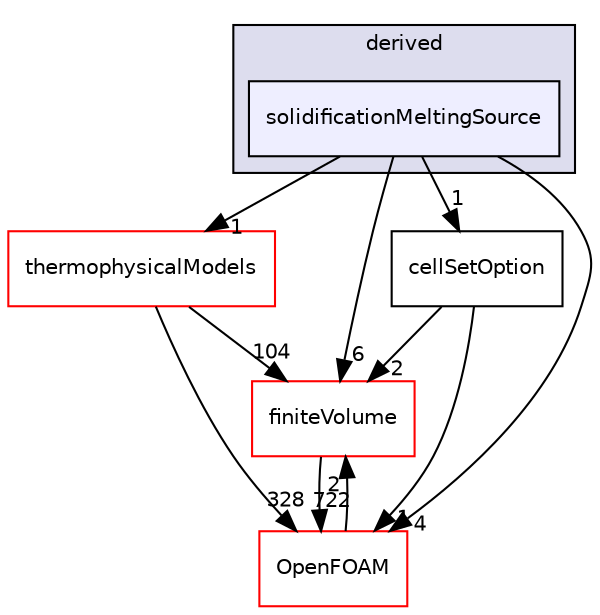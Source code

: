 digraph "src/fvOptions/sources/derived/solidificationMeltingSource" {
  bgcolor=transparent;
  compound=true
  node [ fontsize="10", fontname="Helvetica"];
  edge [ labelfontsize="10", labelfontname="Helvetica"];
  subgraph clusterdir_04ada5f3e1c5f73b4b84eeccdf3d9cec {
    graph [ bgcolor="#ddddee", pencolor="black", label="derived" fontname="Helvetica", fontsize="10", URL="dir_04ada5f3e1c5f73b4b84eeccdf3d9cec.html"]
  dir_302b93324372230db987b55787390993 [shape=box, label="solidificationMeltingSource", style="filled", fillcolor="#eeeeff", pencolor="black", URL="dir_302b93324372230db987b55787390993.html"];
  }
  dir_9bd15774b555cf7259a6fa18f99fe99b [shape=box label="finiteVolume" color="red" URL="dir_9bd15774b555cf7259a6fa18f99fe99b.html"];
  dir_2778d089ec5c4f66810b11f753867003 [shape=box label="thermophysicalModels" color="red" URL="dir_2778d089ec5c4f66810b11f753867003.html"];
  dir_c5473ff19b20e6ec4dfe5c310b3778a8 [shape=box label="OpenFOAM" color="red" URL="dir_c5473ff19b20e6ec4dfe5c310b3778a8.html"];
  dir_3985ce20ae33982f8c583731dc480b49 [shape=box label="cellSetOption" URL="dir_3985ce20ae33982f8c583731dc480b49.html"];
  dir_9bd15774b555cf7259a6fa18f99fe99b->dir_c5473ff19b20e6ec4dfe5c310b3778a8 [headlabel="722", labeldistance=1.5 headhref="dir_000881_001873.html"];
  dir_2778d089ec5c4f66810b11f753867003->dir_9bd15774b555cf7259a6fa18f99fe99b [headlabel="104", labeldistance=1.5 headhref="dir_001214_000881.html"];
  dir_2778d089ec5c4f66810b11f753867003->dir_c5473ff19b20e6ec4dfe5c310b3778a8 [headlabel="328", labeldistance=1.5 headhref="dir_001214_001873.html"];
  dir_302b93324372230db987b55787390993->dir_9bd15774b555cf7259a6fa18f99fe99b [headlabel="6", labeldistance=1.5 headhref="dir_001321_000881.html"];
  dir_302b93324372230db987b55787390993->dir_2778d089ec5c4f66810b11f753867003 [headlabel="1", labeldistance=1.5 headhref="dir_001321_001214.html"];
  dir_302b93324372230db987b55787390993->dir_c5473ff19b20e6ec4dfe5c310b3778a8 [headlabel="4", labeldistance=1.5 headhref="dir_001321_001873.html"];
  dir_302b93324372230db987b55787390993->dir_3985ce20ae33982f8c583731dc480b49 [headlabel="1", labeldistance=1.5 headhref="dir_001321_001293.html"];
  dir_c5473ff19b20e6ec4dfe5c310b3778a8->dir_9bd15774b555cf7259a6fa18f99fe99b [headlabel="2", labeldistance=1.5 headhref="dir_001873_000881.html"];
  dir_3985ce20ae33982f8c583731dc480b49->dir_9bd15774b555cf7259a6fa18f99fe99b [headlabel="2", labeldistance=1.5 headhref="dir_001293_000881.html"];
  dir_3985ce20ae33982f8c583731dc480b49->dir_c5473ff19b20e6ec4dfe5c310b3778a8 [headlabel="1", labeldistance=1.5 headhref="dir_001293_001873.html"];
}

